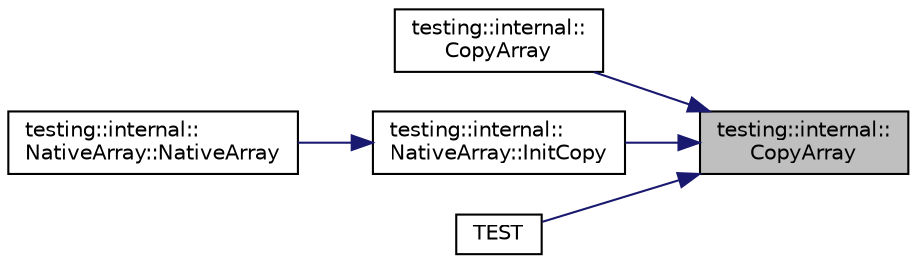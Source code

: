 digraph "testing::internal::CopyArray"
{
 // LATEX_PDF_SIZE
  bgcolor="transparent";
  edge [fontname="Helvetica",fontsize="10",labelfontname="Helvetica",labelfontsize="10"];
  node [fontname="Helvetica",fontsize="10",shape=record];
  rankdir="RL";
  Node1 [label="testing::internal::\lCopyArray",height=0.2,width=0.4,color="black", fillcolor="grey75", style="filled", fontcolor="black",tooltip=" "];
  Node1 -> Node2 [dir="back",color="midnightblue",fontsize="10",style="solid",fontname="Helvetica"];
  Node2 [label="testing::internal::\lCopyArray",height=0.2,width=0.4,color="black",URL="$namespacetesting_1_1internal.html#a1e7ae855686720615dcd5754c8181c62",tooltip=" "];
  Node1 -> Node3 [dir="back",color="midnightblue",fontsize="10",style="solid",fontname="Helvetica"];
  Node3 [label="testing::internal::\lNativeArray::InitCopy",height=0.2,width=0.4,color="black",URL="$classtesting_1_1internal_1_1NativeArray.html#a8c0069cc09f559785fe4923fc118056f",tooltip=" "];
  Node3 -> Node4 [dir="back",color="midnightblue",fontsize="10",style="solid",fontname="Helvetica"];
  Node4 [label="testing::internal::\lNativeArray::NativeArray",height=0.2,width=0.4,color="black",URL="$classtesting_1_1internal_1_1NativeArray.html#ac184ee5741af5be3402213819c834405",tooltip=" "];
  Node1 -> Node5 [dir="back",color="midnightblue",fontsize="10",style="solid",fontname="Helvetica"];
  Node5 [label="TEST",height=0.2,width=0.4,color="black",URL="$gtest__unittest_8cc.html#ad6d3761861147173657e547cb118877f",tooltip=" "];
}
